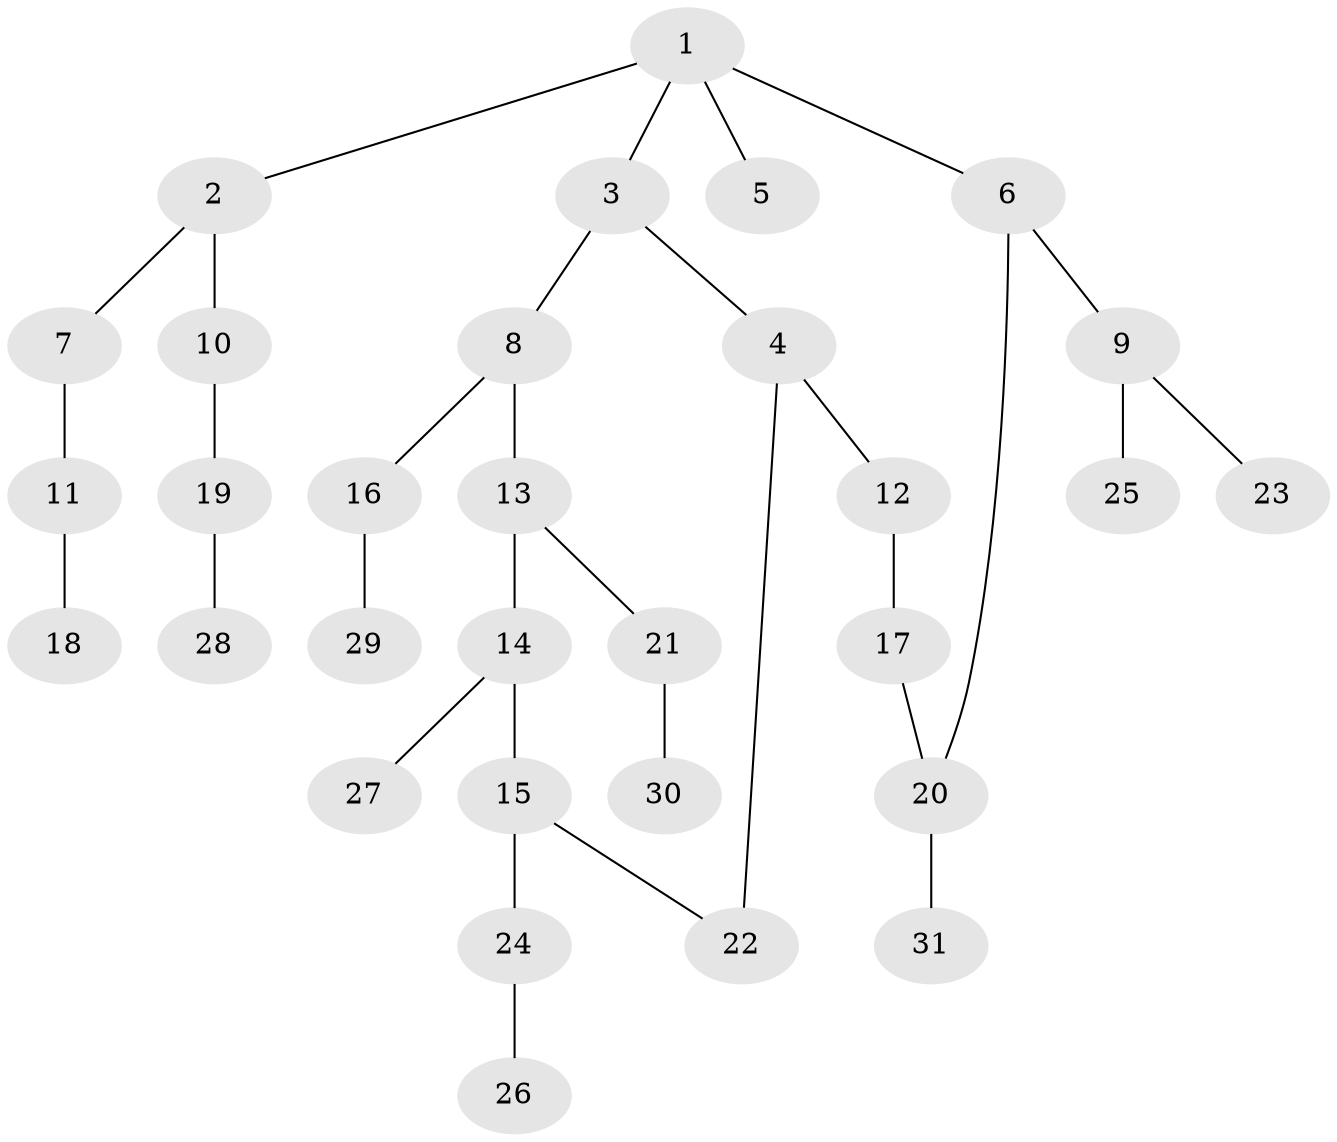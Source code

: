 // original degree distribution, {5: 0.0392156862745098, 3: 0.21568627450980393, 1: 0.37254901960784315, 4: 0.058823529411764705, 2: 0.3137254901960784}
// Generated by graph-tools (version 1.1) at 2025/49/03/04/25 22:49:15]
// undirected, 31 vertices, 32 edges
graph export_dot {
  node [color=gray90,style=filled];
  1;
  2;
  3;
  4;
  5;
  6;
  7;
  8;
  9;
  10;
  11;
  12;
  13;
  14;
  15;
  16;
  17;
  18;
  19;
  20;
  21;
  22;
  23;
  24;
  25;
  26;
  27;
  28;
  29;
  30;
  31;
  1 -- 2 [weight=1.0];
  1 -- 3 [weight=1.0];
  1 -- 5 [weight=1.0];
  1 -- 6 [weight=1.0];
  2 -- 7 [weight=1.0];
  2 -- 10 [weight=1.0];
  3 -- 4 [weight=1.0];
  3 -- 8 [weight=1.0];
  4 -- 12 [weight=1.0];
  4 -- 22 [weight=1.0];
  6 -- 9 [weight=1.0];
  6 -- 20 [weight=1.0];
  7 -- 11 [weight=1.0];
  8 -- 13 [weight=1.0];
  8 -- 16 [weight=1.0];
  9 -- 23 [weight=1.0];
  9 -- 25 [weight=1.0];
  10 -- 19 [weight=1.0];
  11 -- 18 [weight=2.0];
  12 -- 17 [weight=1.0];
  13 -- 14 [weight=1.0];
  13 -- 21 [weight=1.0];
  14 -- 15 [weight=1.0];
  14 -- 27 [weight=1.0];
  15 -- 22 [weight=1.0];
  15 -- 24 [weight=1.0];
  16 -- 29 [weight=1.0];
  17 -- 20 [weight=1.0];
  19 -- 28 [weight=1.0];
  20 -- 31 [weight=1.0];
  21 -- 30 [weight=1.0];
  24 -- 26 [weight=1.0];
}
